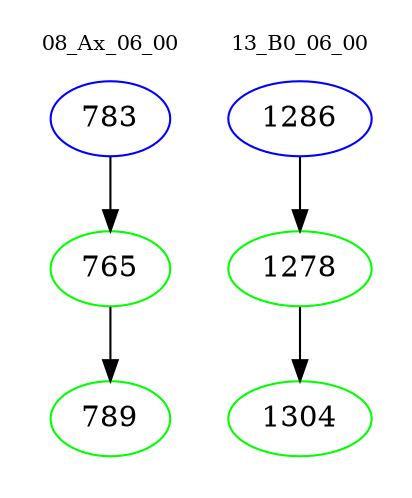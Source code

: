 digraph{
subgraph cluster_0 {
color = white
label = "08_Ax_06_00";
fontsize=10;
T0_783 [label="783", color="blue"]
T0_783 -> T0_765 [color="black"]
T0_765 [label="765", color="green"]
T0_765 -> T0_789 [color="black"]
T0_789 [label="789", color="green"]
}
subgraph cluster_1 {
color = white
label = "13_B0_06_00";
fontsize=10;
T1_1286 [label="1286", color="blue"]
T1_1286 -> T1_1278 [color="black"]
T1_1278 [label="1278", color="green"]
T1_1278 -> T1_1304 [color="black"]
T1_1304 [label="1304", color="green"]
}
}
